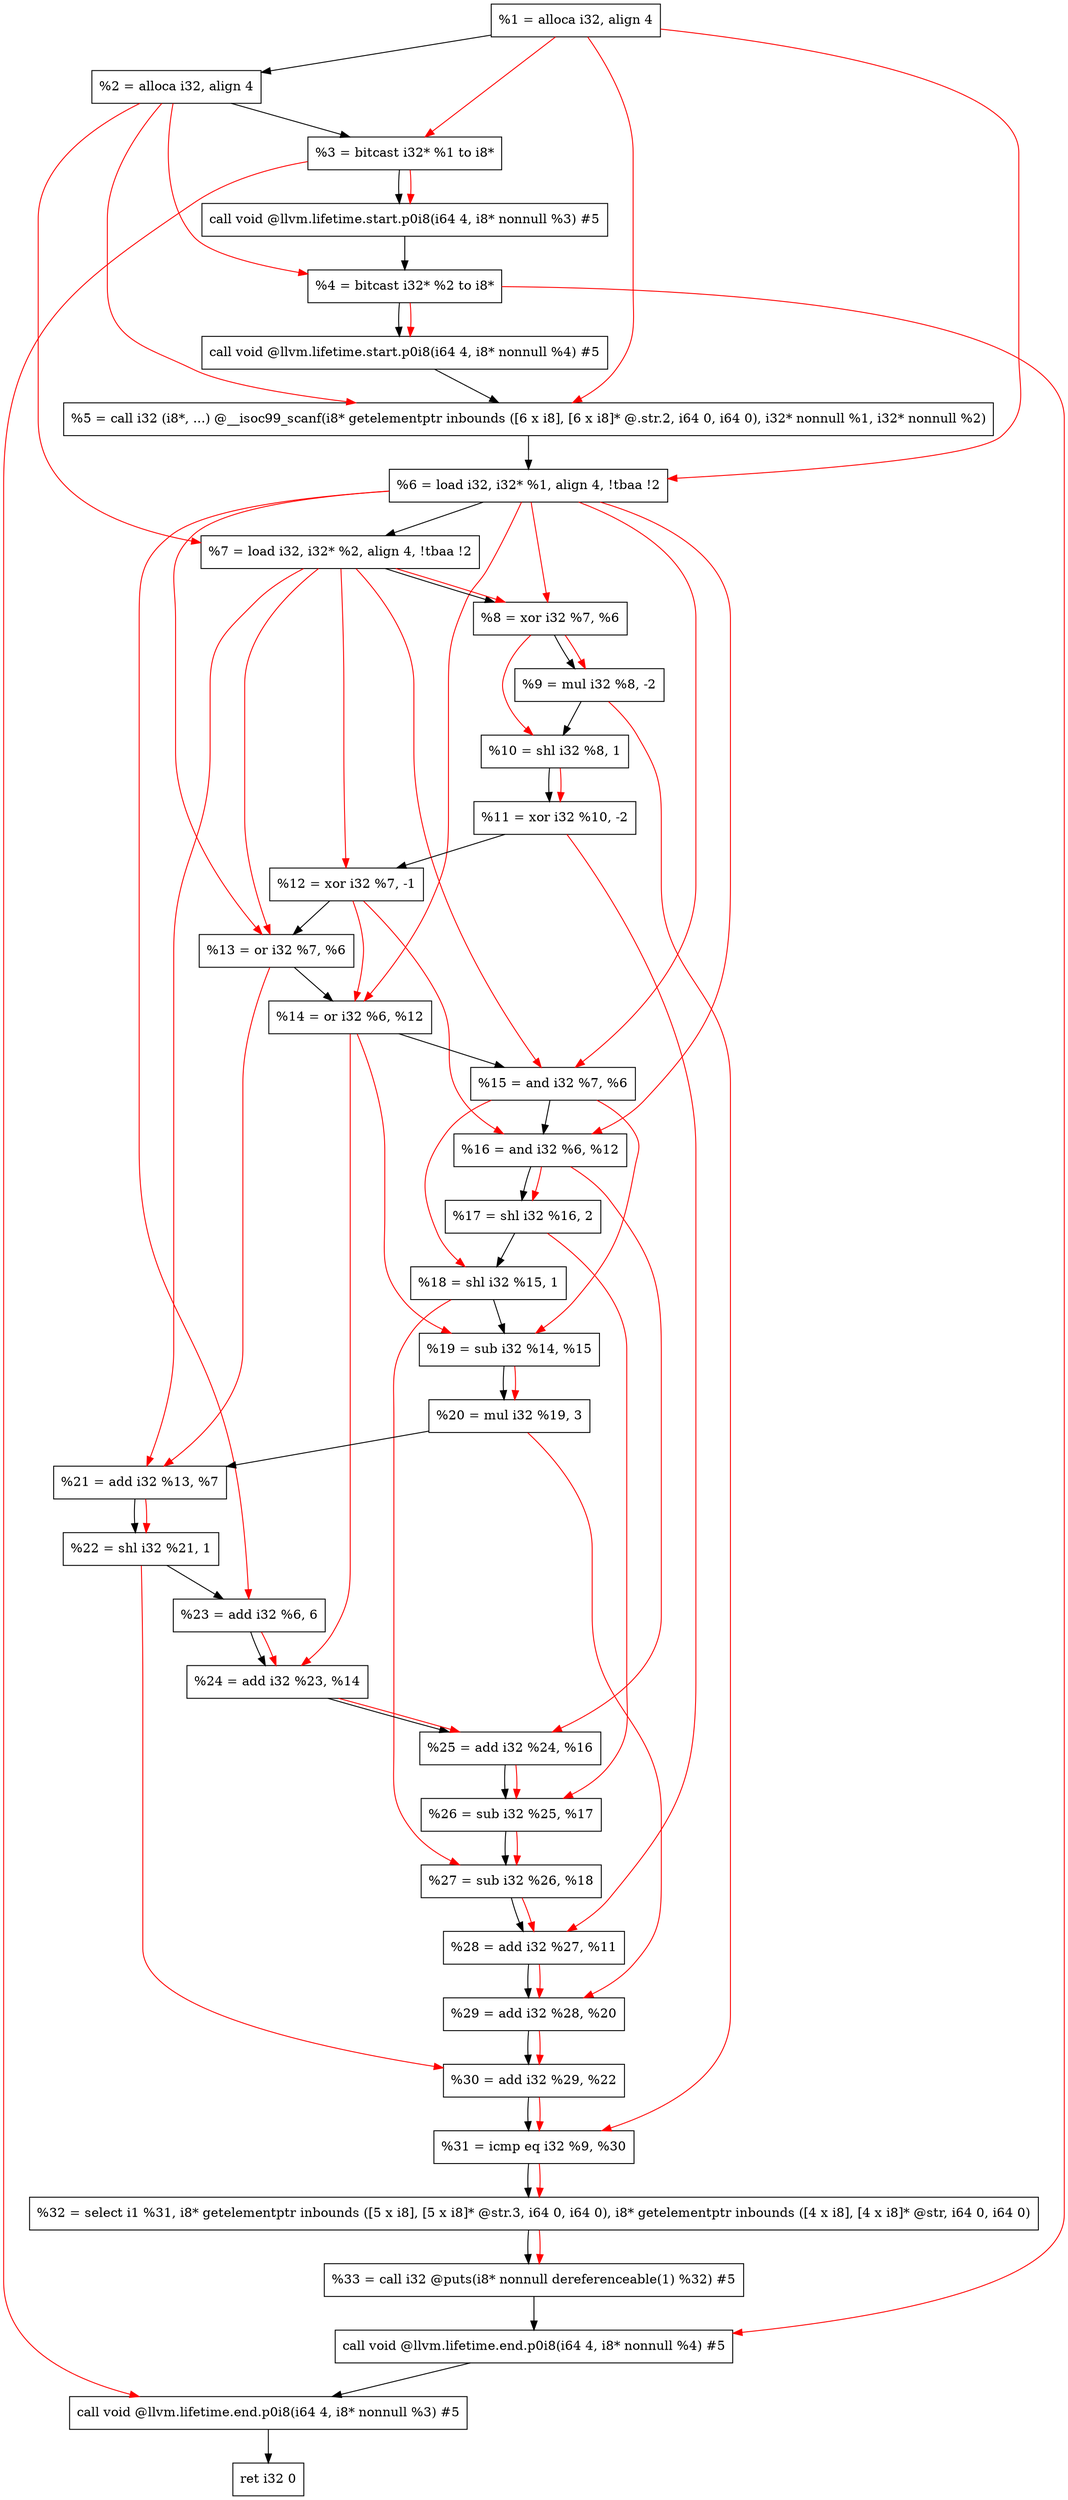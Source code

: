 digraph "DFG for'main' function" {
	Node0x2402dd8[shape=record, label="  %1 = alloca i32, align 4"];
	Node0x2402e58[shape=record, label="  %2 = alloca i32, align 4"];
	Node0x2402ee8[shape=record, label="  %3 = bitcast i32* %1 to i8*"];
	Node0x2403348[shape=record, label="  call void @llvm.lifetime.start.p0i8(i64 4, i8* nonnull %3) #5"];
	Node0x2403428[shape=record, label="  %4 = bitcast i32* %2 to i8*"];
	Node0x2403548[shape=record, label="  call void @llvm.lifetime.start.p0i8(i64 4, i8* nonnull %4) #5"];
	Node0x2403780[shape=record, label="  %5 = call i32 (i8*, ...) @__isoc99_scanf(i8* getelementptr inbounds ([6 x i8], [6 x i8]* @.str.2, i64 0, i64 0), i32* nonnull %1, i32* nonnull %2)"];
	Node0x2403838[shape=record, label="  %6 = load i32, i32* %1, align 4, !tbaa !2"];
	Node0x24047a8[shape=record, label="  %7 = load i32, i32* %2, align 4, !tbaa !2"];
	Node0x2404e30[shape=record, label="  %8 = xor i32 %7, %6"];
	Node0x2404ea0[shape=record, label="  %9 = mul i32 %8, -2"];
	Node0x2404f10[shape=record, label="  %10 = shl i32 %8, 1"];
	Node0x2404f80[shape=record, label="  %11 = xor i32 %10, -2"];
	Node0x2404ff0[shape=record, label="  %12 = xor i32 %7, -1"];
	Node0x2405060[shape=record, label="  %13 = or i32 %7, %6"];
	Node0x24050d0[shape=record, label="  %14 = or i32 %6, %12"];
	Node0x2405140[shape=record, label="  %15 = and i32 %7, %6"];
	Node0x24051b0[shape=record, label="  %16 = and i32 %6, %12"];
	Node0x2405220[shape=record, label="  %17 = shl i32 %16, 2"];
	Node0x2405290[shape=record, label="  %18 = shl i32 %15, 1"];
	Node0x2405300[shape=record, label="  %19 = sub i32 %14, %15"];
	Node0x2405370[shape=record, label="  %20 = mul i32 %19, 3"];
	Node0x24053e0[shape=record, label="  %21 = add i32 %13, %7"];
	Node0x2405450[shape=record, label="  %22 = shl i32 %21, 1"];
	Node0x24054c0[shape=record, label="  %23 = add i32 %6, 6"];
	Node0x2405530[shape=record, label="  %24 = add i32 %23, %14"];
	Node0x24055a0[shape=record, label="  %25 = add i32 %24, %16"];
	Node0x2405610[shape=record, label="  %26 = sub i32 %25, %17"];
	Node0x2405680[shape=record, label="  %27 = sub i32 %26, %18"];
	Node0x24056f0[shape=record, label="  %28 = add i32 %27, %11"];
	Node0x2405760[shape=record, label="  %29 = add i32 %28, %20"];
	Node0x24057d0[shape=record, label="  %30 = add i32 %29, %22"];
	Node0x2405840[shape=record, label="  %31 = icmp eq i32 %9, %30"];
	Node0x23a39d8[shape=record, label="  %32 = select i1 %31, i8* getelementptr inbounds ([5 x i8], [5 x i8]* @str.3, i64 0, i64 0), i8* getelementptr inbounds ([4 x i8], [4 x i8]* @str, i64 0, i64 0)"];
	Node0x2405ae0[shape=record, label="  %33 = call i32 @puts(i8* nonnull dereferenceable(1) %32) #5"];
	Node0x2405d38[shape=record, label="  call void @llvm.lifetime.end.p0i8(i64 4, i8* nonnull %4) #5"];
	Node0x2405e98[shape=record, label="  call void @llvm.lifetime.end.p0i8(i64 4, i8* nonnull %3) #5"];
	Node0x2405f58[shape=record, label="  ret i32 0"];
	Node0x2402dd8 -> Node0x2402e58;
	Node0x2402e58 -> Node0x2402ee8;
	Node0x2402ee8 -> Node0x2403348;
	Node0x2403348 -> Node0x2403428;
	Node0x2403428 -> Node0x2403548;
	Node0x2403548 -> Node0x2403780;
	Node0x2403780 -> Node0x2403838;
	Node0x2403838 -> Node0x24047a8;
	Node0x24047a8 -> Node0x2404e30;
	Node0x2404e30 -> Node0x2404ea0;
	Node0x2404ea0 -> Node0x2404f10;
	Node0x2404f10 -> Node0x2404f80;
	Node0x2404f80 -> Node0x2404ff0;
	Node0x2404ff0 -> Node0x2405060;
	Node0x2405060 -> Node0x24050d0;
	Node0x24050d0 -> Node0x2405140;
	Node0x2405140 -> Node0x24051b0;
	Node0x24051b0 -> Node0x2405220;
	Node0x2405220 -> Node0x2405290;
	Node0x2405290 -> Node0x2405300;
	Node0x2405300 -> Node0x2405370;
	Node0x2405370 -> Node0x24053e0;
	Node0x24053e0 -> Node0x2405450;
	Node0x2405450 -> Node0x24054c0;
	Node0x24054c0 -> Node0x2405530;
	Node0x2405530 -> Node0x24055a0;
	Node0x24055a0 -> Node0x2405610;
	Node0x2405610 -> Node0x2405680;
	Node0x2405680 -> Node0x24056f0;
	Node0x24056f0 -> Node0x2405760;
	Node0x2405760 -> Node0x24057d0;
	Node0x24057d0 -> Node0x2405840;
	Node0x2405840 -> Node0x23a39d8;
	Node0x23a39d8 -> Node0x2405ae0;
	Node0x2405ae0 -> Node0x2405d38;
	Node0x2405d38 -> Node0x2405e98;
	Node0x2405e98 -> Node0x2405f58;
edge [color=red]
	Node0x2402dd8 -> Node0x2402ee8;
	Node0x2402ee8 -> Node0x2403348;
	Node0x2402e58 -> Node0x2403428;
	Node0x2403428 -> Node0x2403548;
	Node0x2402dd8 -> Node0x2403780;
	Node0x2402e58 -> Node0x2403780;
	Node0x2402dd8 -> Node0x2403838;
	Node0x2402e58 -> Node0x24047a8;
	Node0x24047a8 -> Node0x2404e30;
	Node0x2403838 -> Node0x2404e30;
	Node0x2404e30 -> Node0x2404ea0;
	Node0x2404e30 -> Node0x2404f10;
	Node0x2404f10 -> Node0x2404f80;
	Node0x24047a8 -> Node0x2404ff0;
	Node0x24047a8 -> Node0x2405060;
	Node0x2403838 -> Node0x2405060;
	Node0x2403838 -> Node0x24050d0;
	Node0x2404ff0 -> Node0x24050d0;
	Node0x24047a8 -> Node0x2405140;
	Node0x2403838 -> Node0x2405140;
	Node0x2403838 -> Node0x24051b0;
	Node0x2404ff0 -> Node0x24051b0;
	Node0x24051b0 -> Node0x2405220;
	Node0x2405140 -> Node0x2405290;
	Node0x24050d0 -> Node0x2405300;
	Node0x2405140 -> Node0x2405300;
	Node0x2405300 -> Node0x2405370;
	Node0x2405060 -> Node0x24053e0;
	Node0x24047a8 -> Node0x24053e0;
	Node0x24053e0 -> Node0x2405450;
	Node0x2403838 -> Node0x24054c0;
	Node0x24054c0 -> Node0x2405530;
	Node0x24050d0 -> Node0x2405530;
	Node0x2405530 -> Node0x24055a0;
	Node0x24051b0 -> Node0x24055a0;
	Node0x24055a0 -> Node0x2405610;
	Node0x2405220 -> Node0x2405610;
	Node0x2405610 -> Node0x2405680;
	Node0x2405290 -> Node0x2405680;
	Node0x2405680 -> Node0x24056f0;
	Node0x2404f80 -> Node0x24056f0;
	Node0x24056f0 -> Node0x2405760;
	Node0x2405370 -> Node0x2405760;
	Node0x2405760 -> Node0x24057d0;
	Node0x2405450 -> Node0x24057d0;
	Node0x2404ea0 -> Node0x2405840;
	Node0x24057d0 -> Node0x2405840;
	Node0x2405840 -> Node0x23a39d8;
	Node0x23a39d8 -> Node0x2405ae0;
	Node0x2403428 -> Node0x2405d38;
	Node0x2402ee8 -> Node0x2405e98;
}
